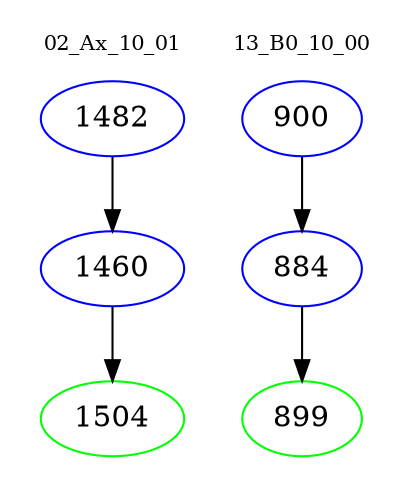 digraph{
subgraph cluster_0 {
color = white
label = "02_Ax_10_01";
fontsize=10;
T0_1482 [label="1482", color="blue"]
T0_1482 -> T0_1460 [color="black"]
T0_1460 [label="1460", color="blue"]
T0_1460 -> T0_1504 [color="black"]
T0_1504 [label="1504", color="green"]
}
subgraph cluster_1 {
color = white
label = "13_B0_10_00";
fontsize=10;
T1_900 [label="900", color="blue"]
T1_900 -> T1_884 [color="black"]
T1_884 [label="884", color="blue"]
T1_884 -> T1_899 [color="black"]
T1_899 [label="899", color="green"]
}
}
